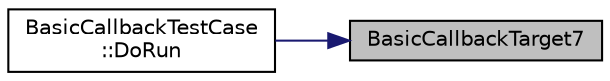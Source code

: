 digraph "BasicCallbackTarget7"
{
 // LATEX_PDF_SIZE
  edge [fontname="Helvetica",fontsize="10",labelfontname="Helvetica",labelfontsize="10"];
  node [fontname="Helvetica",fontsize="10",shape=record];
  rankdir="RL";
  Node1 [label="BasicCallbackTarget7",height=0.2,width=0.4,color="black", fillcolor="grey75", style="filled", fontcolor="black",tooltip=" "];
  Node1 -> Node2 [dir="back",color="midnightblue",fontsize="10",style="solid",fontname="Helvetica"];
  Node2 [label="BasicCallbackTestCase\l::DoRun",height=0.2,width=0.4,color="black", fillcolor="white", style="filled",URL="$class_basic_callback_test_case.html#a49f6eef99e84edf9fd640e790827f430",tooltip="Implementation to actually run this TestCase."];
}
